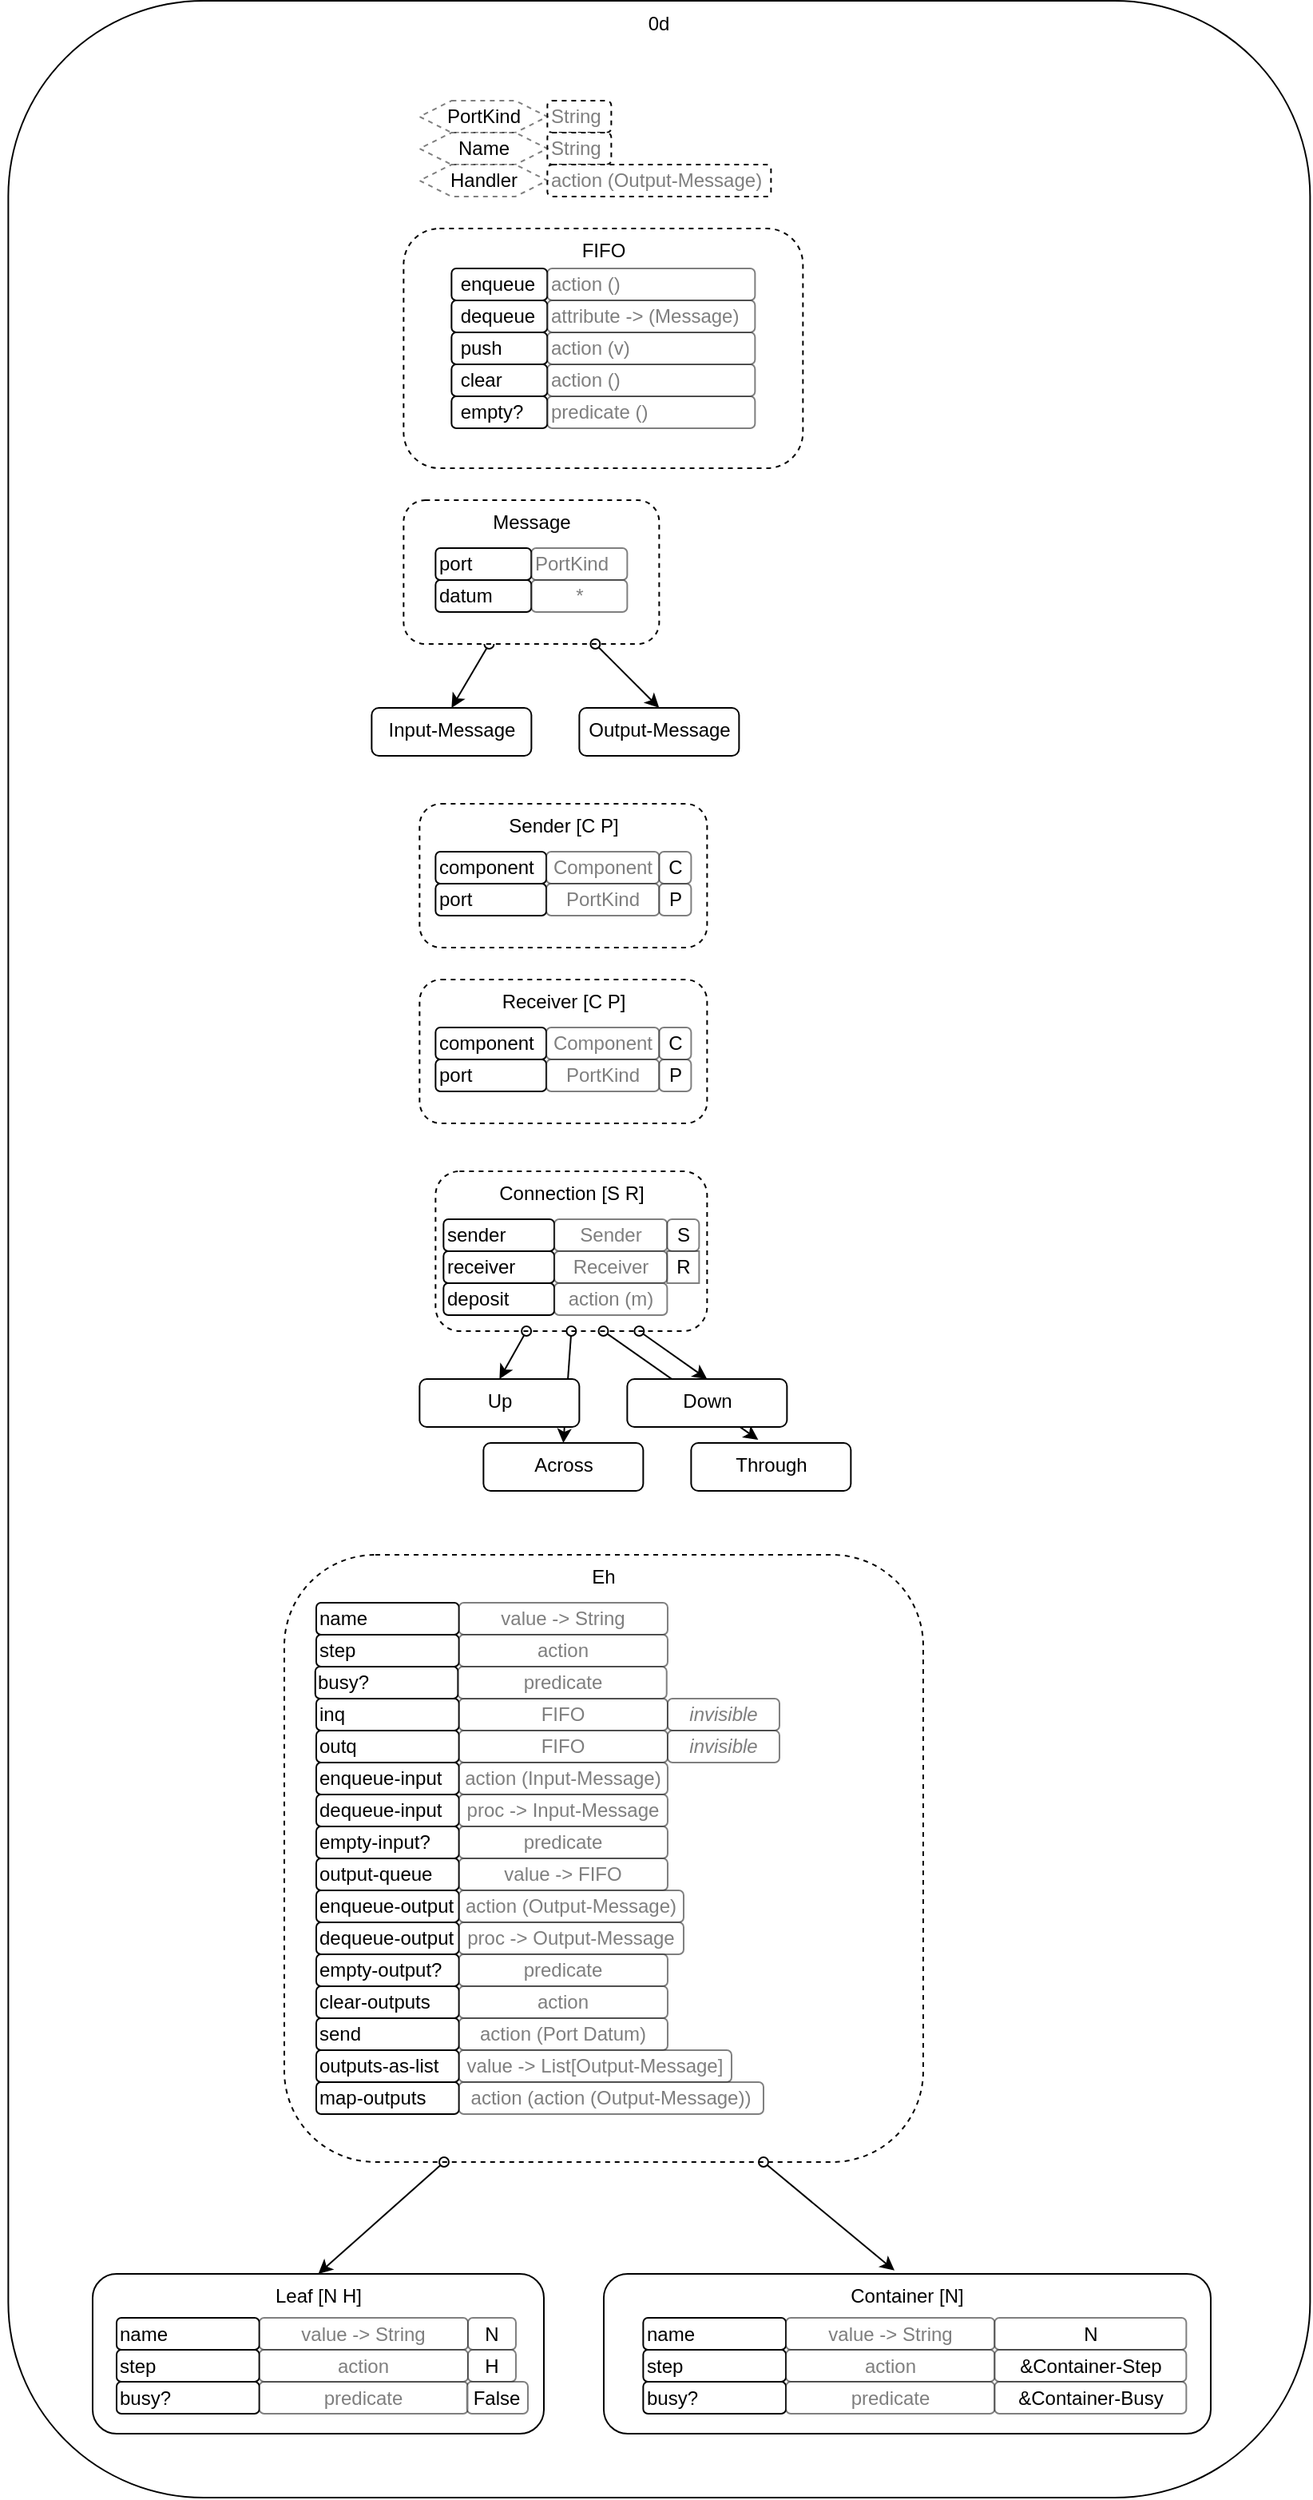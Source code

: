 <mxfile version="14.6.13" type="device"><diagram id="0Igtya8EB0iBpBim81Bv" name="Page-1"><mxGraphModel dx="3080" dy="754" grid="1" gridSize="10" guides="1" tooltips="1" connect="1" arrows="1" fold="1" page="1" pageScale="1" pageWidth="1100" pageHeight="850" math="0" shadow="0"><root><mxCell id="0"/><mxCell id="1" parent="0"/><mxCell id="_bKpz6sMv0fzjmqBeOPO-192" value="" style="group;container=1;" parent="1" vertex="1" connectable="0"><mxGeometry x="-457.5" y="1440" width="819.68" height="1560" as="geometry"><mxRectangle x="-457.5" y="1440" width="50" height="40" as="alternateBounds"/></mxGeometry></mxCell><mxCell id="_bKpz6sMv0fzjmqBeOPO-1" value="0d" style="rounded=1;whiteSpace=wrap;html=1;horizontal=1;verticalAlign=top;container=0;" parent="_bKpz6sMv0fzjmqBeOPO-192" vertex="1"><mxGeometry x="4.69" y="-2.5" width="814.99" height="1562.5" as="geometry"/></mxCell><mxCell id="_bKpz6sMv0fzjmqBeOPO-56" value="" style="endArrow=oval;startArrow=classic;html=1;endFill=0;" parent="_bKpz6sMv0fzjmqBeOPO-192" target="_bKpz6sMv0fzjmqBeOPO-19" edge="1"><mxGeometry x="84.69" width="50" height="50" as="geometry"><mxPoint x="282.18" y="440" as="sourcePoint"/><mxPoint x="272.18" y="300" as="targetPoint"/></mxGeometry></mxCell><mxCell id="_bKpz6sMv0fzjmqBeOPO-58" value="Sender [C P]" style="rounded=1;whiteSpace=wrap;html=1;align=center;dashed=1;verticalAlign=top;container=0;" parent="_bKpz6sMv0fzjmqBeOPO-192" vertex="1"><mxGeometry x="262.18" y="500" width="180" height="90" as="geometry"><mxRectangle x="60" y="280" width="110" height="20" as="alternateBounds"/></mxGeometry></mxCell><mxCell id="_bKpz6sMv0fzjmqBeOPO-65" value="Receiver [C P]" style="rounded=1;whiteSpace=wrap;html=1;align=center;dashed=1;verticalAlign=top;container=0;" parent="_bKpz6sMv0fzjmqBeOPO-192" vertex="1"><mxGeometry x="262.18" y="610" width="180" height="90" as="geometry"><mxRectangle x="60" y="280" width="110" height="20" as="alternateBounds"/></mxGeometry></mxCell><mxCell id="_bKpz6sMv0fzjmqBeOPO-72" value="Connection [S R]" style="rounded=1;whiteSpace=wrap;html=1;align=center;dashed=1;verticalAlign=top;container=0;" parent="_bKpz6sMv0fzjmqBeOPO-192" vertex="1"><mxGeometry x="272.18" y="730" width="170" height="100" as="geometry"><mxRectangle x="60" y="280" width="110" height="20" as="alternateBounds"/></mxGeometry></mxCell><mxCell id="_bKpz6sMv0fzjmqBeOPO-79" value="" style="endArrow=oval;startArrow=classic;html=1;entryX=0.75;entryY=1;entryDx=0;entryDy=0;exitX=0.5;exitY=0;exitDx=0;exitDy=0;endFill=0;" parent="_bKpz6sMv0fzjmqBeOPO-192" source="_bKpz6sMv0fzjmqBeOPO-77" target="_bKpz6sMv0fzjmqBeOPO-72" edge="1"><mxGeometry x="84.69" width="50" height="50" as="geometry"><mxPoint x="302.18" y="810" as="sourcePoint"/><mxPoint x="325.709" y="770" as="targetPoint"/></mxGeometry></mxCell><mxCell id="_bKpz6sMv0fzjmqBeOPO-80" value="" style="endArrow=oval;startArrow=classic;html=1;endFill=0;" parent="_bKpz6sMv0fzjmqBeOPO-192" target="_bKpz6sMv0fzjmqBeOPO-72" edge="1"><mxGeometry x="84.69" width="50" height="50" as="geometry"><mxPoint x="312.18" y="860" as="sourcePoint"/><mxPoint x="302.18" y="720" as="targetPoint"/></mxGeometry></mxCell><mxCell id="_bKpz6sMv0fzjmqBeOPO-91" value="Through" style="rounded=1;whiteSpace=wrap;html=1;align=center;verticalAlign=top;container=0;" parent="_bKpz6sMv0fzjmqBeOPO-192" vertex="1"><mxGeometry x="432.18" y="900" width="100" height="30" as="geometry"><mxRectangle x="60" y="280" width="110" height="20" as="alternateBounds"/></mxGeometry></mxCell><mxCell id="_bKpz6sMv0fzjmqBeOPO-92" value="Across" style="rounded=1;whiteSpace=wrap;html=1;align=center;verticalAlign=top;container=0;" parent="_bKpz6sMv0fzjmqBeOPO-192" vertex="1"><mxGeometry x="302.18" y="900" width="100" height="30" as="geometry"><mxRectangle x="60" y="280" width="110" height="20" as="alternateBounds"/></mxGeometry></mxCell><mxCell id="_bKpz6sMv0fzjmqBeOPO-93" value="" style="endArrow=oval;startArrow=classic;html=1;endFill=0;entryX=0.5;entryY=1;entryDx=0;entryDy=0;exitX=0.5;exitY=0;exitDx=0;exitDy=0;" parent="_bKpz6sMv0fzjmqBeOPO-192" source="_bKpz6sMv0fzjmqBeOPO-92" target="_bKpz6sMv0fzjmqBeOPO-72" edge="1"><mxGeometry x="84.69" width="50" height="50" as="geometry"><mxPoint x="322.18" y="870" as="sourcePoint"/><mxPoint x="339.055" y="840" as="targetPoint"/></mxGeometry></mxCell><mxCell id="_bKpz6sMv0fzjmqBeOPO-94" value="" style="endArrow=oval;startArrow=classic;html=1;entryX=0.618;entryY=1;entryDx=0;entryDy=0;exitX=0.42;exitY=-0.067;exitDx=0;exitDy=0;endFill=0;entryPerimeter=0;exitPerimeter=0;" parent="_bKpz6sMv0fzjmqBeOPO-192" source="_bKpz6sMv0fzjmqBeOPO-91" target="_bKpz6sMv0fzjmqBeOPO-72" edge="1"><mxGeometry x="84.69" width="50" height="50" as="geometry"><mxPoint x="452.18" y="870" as="sourcePoint"/><mxPoint x="409.68" y="840" as="targetPoint"/></mxGeometry></mxCell><mxCell id="_bKpz6sMv0fzjmqBeOPO-77" value="Down" style="rounded=1;whiteSpace=wrap;html=1;align=center;verticalAlign=top;container=0;" parent="_bKpz6sMv0fzjmqBeOPO-192" vertex="1"><mxGeometry x="392.18" y="860" width="100" height="30" as="geometry"><mxRectangle x="60" y="280" width="110" height="20" as="alternateBounds"/></mxGeometry></mxCell><mxCell id="_bKpz6sMv0fzjmqBeOPO-78" value="Up" style="rounded=1;whiteSpace=wrap;html=1;align=center;verticalAlign=top;container=0;" parent="_bKpz6sMv0fzjmqBeOPO-192" vertex="1"><mxGeometry x="262.18" y="860" width="100" height="30" as="geometry"><mxRectangle x="60" y="280" width="110" height="20" as="alternateBounds"/></mxGeometry></mxCell><mxCell id="_bKpz6sMv0fzjmqBeOPO-95" value="Eh" style="rounded=1;whiteSpace=wrap;html=1;align=center;dashed=1;verticalAlign=top;container=0;" parent="_bKpz6sMv0fzjmqBeOPO-192" vertex="1"><mxGeometry x="177.49" y="970" width="400" height="380" as="geometry"><mxRectangle x="60" y="280" width="110" height="20" as="alternateBounds"/></mxGeometry></mxCell><mxCell id="_bKpz6sMv0fzjmqBeOPO-155" value="Leaf [N H]" style="rounded=1;whiteSpace=wrap;html=1;align=center;verticalAlign=top;container=0;" parent="_bKpz6sMv0fzjmqBeOPO-192" vertex="1"><mxGeometry x="57.49" y="1420" width="282.51" height="100" as="geometry"><mxRectangle x="60" y="280" width="110" height="20" as="alternateBounds"/></mxGeometry></mxCell><mxCell id="_bKpz6sMv0fzjmqBeOPO-188" value="Container [N]" style="rounded=1;whiteSpace=wrap;html=1;align=center;verticalAlign=top;container=0;" parent="_bKpz6sMv0fzjmqBeOPO-192" vertex="1"><mxGeometry x="377.49" y="1420" width="380" height="100" as="geometry"><mxRectangle x="60" y="280" width="110" height="20" as="alternateBounds"/></mxGeometry></mxCell><mxCell id="_bKpz6sMv0fzjmqBeOPO-189" value="" style="endArrow=classic;html=1;entryX=0.479;entryY=-0.021;entryDx=0;entryDy=0;entryPerimeter=0;exitX=0.75;exitY=1;exitDx=0;exitDy=0;startArrow=oval;startFill=0;" parent="_bKpz6sMv0fzjmqBeOPO-192" source="_bKpz6sMv0fzjmqBeOPO-95" target="_bKpz6sMv0fzjmqBeOPO-188" edge="1"><mxGeometry width="50" height="50" as="geometry"><mxPoint x="467.49" y="1440" as="sourcePoint"/><mxPoint x="517.49" y="1390" as="targetPoint"/></mxGeometry></mxCell><mxCell id="_bKpz6sMv0fzjmqBeOPO-190" value="" style="endArrow=classic;html=1;entryX=0.5;entryY=0;entryDx=0;entryDy=0;exitX=0.25;exitY=1;exitDx=0;exitDy=0;startArrow=oval;startFill=0;" parent="_bKpz6sMv0fzjmqBeOPO-192" source="_bKpz6sMv0fzjmqBeOPO-95" target="_bKpz6sMv0fzjmqBeOPO-155" edge="1"><mxGeometry width="50" height="50" as="geometry"><mxPoint x="295.47" y="1340" as="sourcePoint"/><mxPoint x="377.49" y="1438.005" as="targetPoint"/></mxGeometry></mxCell><mxCell id="_bKpz6sMv0fzjmqBeOPO-4" value="FIFO" style="rounded=1;whiteSpace=wrap;html=1;align=center;dashed=1;verticalAlign=top;container=0;" parent="_bKpz6sMv0fzjmqBeOPO-192" vertex="1"><mxGeometry x="252.18" y="140" width="250" height="150" as="geometry"><mxRectangle x="60" y="110" width="90" height="20" as="alternateBounds"/></mxGeometry></mxCell><mxCell id="_bKpz6sMv0fzjmqBeOPO-19" value="Message" style="rounded=1;whiteSpace=wrap;html=1;align=center;dashed=1;verticalAlign=top;container=0;" parent="_bKpz6sMv0fzjmqBeOPO-192" vertex="1"><mxGeometry x="252.18" y="310" width="160" height="90" as="geometry"><mxRectangle x="60" y="280" width="110" height="20" as="alternateBounds"/></mxGeometry></mxCell><mxCell id="_bKpz6sMv0fzjmqBeOPO-2" value="String" style="rounded=1;whiteSpace=wrap;html=1;dashed=1;align=left;textOpacity=50;container=0;" parent="_bKpz6sMv0fzjmqBeOPO-192" vertex="1"><mxGeometry x="342.18" y="60" width="40" height="20" as="geometry"/></mxCell><mxCell id="_bKpz6sMv0fzjmqBeOPO-41" value="String" style="rounded=1;whiteSpace=wrap;html=1;dashed=1;align=left;textOpacity=50;container=0;" parent="_bKpz6sMv0fzjmqBeOPO-192" vertex="1"><mxGeometry x="342.18" y="80" width="40" height="20" as="geometry"/></mxCell><mxCell id="_bKpz6sMv0fzjmqBeOPO-43" value="action (Output-Message)" style="rounded=1;whiteSpace=wrap;html=1;dashed=1;align=left;textOpacity=50;container=0;" parent="_bKpz6sMv0fzjmqBeOPO-192" vertex="1"><mxGeometry x="342.18" y="100" width="140" height="20" as="geometry"/></mxCell><mxCell id="_bKpz6sMv0fzjmqBeOPO-45" value="PortKind" style="shape=hexagon;perimeter=hexagonPerimeter2;whiteSpace=wrap;html=1;fixedSize=1;strokeColor=#000000;opacity=50;align=center;dashed=1;container=0;" parent="_bKpz6sMv0fzjmqBeOPO-192" vertex="1"><mxGeometry x="262.18" y="60" width="80" height="20" as="geometry"/></mxCell><mxCell id="_bKpz6sMv0fzjmqBeOPO-48" value="Name" style="shape=hexagon;perimeter=hexagonPerimeter2;whiteSpace=wrap;html=1;fixedSize=1;strokeColor=#000000;opacity=50;align=center;dashed=1;container=0;" parent="_bKpz6sMv0fzjmqBeOPO-192" vertex="1"><mxGeometry x="262.18" y="80" width="80" height="20" as="geometry"/></mxCell><mxCell id="_bKpz6sMv0fzjmqBeOPO-49" value="Handler" style="shape=hexagon;perimeter=hexagonPerimeter2;whiteSpace=wrap;html=1;fixedSize=1;strokeColor=#000000;opacity=50;align=center;dashed=1;container=0;" parent="_bKpz6sMv0fzjmqBeOPO-192" vertex="1"><mxGeometry x="262.18" y="100" width="80" height="20" as="geometry"/></mxCell><mxCell id="_bKpz6sMv0fzjmqBeOPO-55" value="Output-Message" style="rounded=1;whiteSpace=wrap;html=1;align=center;verticalAlign=top;container=0;" parent="_bKpz6sMv0fzjmqBeOPO-192" vertex="1"><mxGeometry x="362.18" y="440" width="100" height="30" as="geometry"><mxRectangle x="60" y="280" width="110" height="20" as="alternateBounds"/></mxGeometry></mxCell><mxCell id="_bKpz6sMv0fzjmqBeOPO-50" value="Input-Message" style="rounded=1;whiteSpace=wrap;html=1;align=center;verticalAlign=top;container=0;" parent="_bKpz6sMv0fzjmqBeOPO-192" vertex="1"><mxGeometry x="232.18" y="440" width="100" height="30" as="geometry"><mxRectangle x="60" y="280" width="110" height="20" as="alternateBounds"/></mxGeometry></mxCell><mxCell id="_bKpz6sMv0fzjmqBeOPO-57" value="" style="endArrow=oval;startArrow=classic;html=1;entryX=0.75;entryY=1;entryDx=0;entryDy=0;exitX=0.5;exitY=0;exitDx=0;exitDy=0;endFill=0;" parent="_bKpz6sMv0fzjmqBeOPO-192" source="_bKpz6sMv0fzjmqBeOPO-55" target="_bKpz6sMv0fzjmqBeOPO-19" edge="1"><mxGeometry x="562.18" y="160" width="50" height="50" as="geometry"><mxPoint x="292.18" y="450" as="sourcePoint"/><mxPoint x="315.709" y="410" as="targetPoint"/></mxGeometry></mxCell><mxCell id="_bKpz6sMv0fzjmqBeOPO-5" value="&lt;div&gt;&amp;nbsp;enqueue&lt;/div&gt;" style="rounded=1;whiteSpace=wrap;html=1;align=left;container=0;" parent="_bKpz6sMv0fzjmqBeOPO-192" vertex="1"><mxGeometry x="282.18" y="165" width="60" height="20" as="geometry"/></mxCell><mxCell id="_bKpz6sMv0fzjmqBeOPO-17" value="&lt;div&gt;&lt;span&gt;&amp;nbsp;empty?&lt;/span&gt;&lt;br&gt;&lt;/div&gt;" style="rounded=1;whiteSpace=wrap;html=1;align=left;container=0;" parent="_bKpz6sMv0fzjmqBeOPO-192" vertex="1"><mxGeometry x="282.18" y="245" width="60" height="20" as="geometry"/></mxCell><mxCell id="_bKpz6sMv0fzjmqBeOPO-16" value="&lt;div&gt;&lt;span&gt;&amp;nbsp;clear&lt;/span&gt;&lt;/div&gt;" style="rounded=1;whiteSpace=wrap;html=1;align=left;container=0;" parent="_bKpz6sMv0fzjmqBeOPO-192" vertex="1"><mxGeometry x="282.18" y="225" width="60" height="20" as="geometry"/></mxCell><mxCell id="_bKpz6sMv0fzjmqBeOPO-15" value="&lt;div&gt;&lt;span&gt;&amp;nbsp;push&lt;/span&gt;&lt;/div&gt;" style="rounded=1;whiteSpace=wrap;html=1;align=left;container=0;" parent="_bKpz6sMv0fzjmqBeOPO-192" vertex="1"><mxGeometry x="282.18" y="205" width="60" height="20" as="geometry"/></mxCell><mxCell id="_bKpz6sMv0fzjmqBeOPO-14" value="&lt;div&gt;&lt;span&gt;&amp;nbsp;dequeue&amp;nbsp;&lt;/span&gt;&lt;/div&gt;" style="rounded=1;whiteSpace=wrap;html=1;align=left;container=0;" parent="_bKpz6sMv0fzjmqBeOPO-192" vertex="1"><mxGeometry x="282.18" y="185" width="60" height="20" as="geometry"/></mxCell><mxCell id="_bKpz6sMv0fzjmqBeOPO-25" value="&lt;div&gt;action ()&lt;/div&gt;" style="rounded=1;whiteSpace=wrap;html=1;align=left;opacity=50;textOpacity=50;container=0;" parent="_bKpz6sMv0fzjmqBeOPO-192" vertex="1"><mxGeometry x="342.18" y="165" width="130" height="20" as="geometry"/></mxCell><mxCell id="_bKpz6sMv0fzjmqBeOPO-26" value="&lt;div&gt;&lt;span&gt;predicate ()&lt;/span&gt;&lt;br&gt;&lt;/div&gt;" style="rounded=1;whiteSpace=wrap;html=1;align=left;opacity=50;textOpacity=50;container=0;" parent="_bKpz6sMv0fzjmqBeOPO-192" vertex="1"><mxGeometry x="342.18" y="245" width="130" height="20" as="geometry"/></mxCell><mxCell id="_bKpz6sMv0fzjmqBeOPO-27" value="&lt;div&gt;&lt;span&gt;action ()&lt;/span&gt;&lt;/div&gt;" style="rounded=1;whiteSpace=wrap;html=1;align=left;opacity=50;textOpacity=50;container=0;" parent="_bKpz6sMv0fzjmqBeOPO-192" vertex="1"><mxGeometry x="342.18" y="225" width="130" height="20" as="geometry"/></mxCell><mxCell id="_bKpz6sMv0fzjmqBeOPO-28" value="&lt;div&gt;&lt;span&gt;action (v)&lt;/span&gt;&lt;/div&gt;" style="rounded=1;whiteSpace=wrap;html=1;align=left;opacity=50;textOpacity=50;container=0;" parent="_bKpz6sMv0fzjmqBeOPO-192" vertex="1"><mxGeometry x="342.18" y="205" width="130" height="20" as="geometry"/></mxCell><mxCell id="_bKpz6sMv0fzjmqBeOPO-29" value="&lt;div&gt;&lt;span&gt;attribute -&amp;gt; (Message)&lt;/span&gt;&lt;/div&gt;" style="rounded=1;whiteSpace=wrap;html=1;align=left;opacity=50;textOpacity=50;container=0;" parent="_bKpz6sMv0fzjmqBeOPO-192" vertex="1"><mxGeometry x="342.18" y="185" width="130" height="20" as="geometry"/></mxCell><mxCell id="_bKpz6sMv0fzjmqBeOPO-30" value="&lt;div&gt;port&lt;/div&gt;" style="rounded=1;whiteSpace=wrap;html=1;align=left;container=0;" parent="_bKpz6sMv0fzjmqBeOPO-192" vertex="1"><mxGeometry x="272.18" y="340" width="60" height="20" as="geometry"/></mxCell><mxCell id="_bKpz6sMv0fzjmqBeOPO-34" value="&lt;div&gt;&lt;span&gt;datum&lt;/span&gt;&lt;/div&gt;" style="rounded=1;whiteSpace=wrap;html=1;align=left;container=0;" parent="_bKpz6sMv0fzjmqBeOPO-192" vertex="1"><mxGeometry x="272.18" y="360" width="60" height="20" as="geometry"/></mxCell><mxCell id="_bKpz6sMv0fzjmqBeOPO-35" value="&lt;div&gt;PortKind&lt;/div&gt;" style="rounded=1;whiteSpace=wrap;html=1;align=left;opacity=50;textOpacity=50;container=0;" parent="_bKpz6sMv0fzjmqBeOPO-192" vertex="1"><mxGeometry x="332.18" y="340" width="60" height="20" as="geometry"/></mxCell><mxCell id="_bKpz6sMv0fzjmqBeOPO-39" value="&lt;div&gt;&lt;span&gt;*&lt;/span&gt;&lt;/div&gt;" style="rounded=1;whiteSpace=wrap;html=1;align=center;opacity=50;textOpacity=50;container=0;" parent="_bKpz6sMv0fzjmqBeOPO-192" vertex="1"><mxGeometry x="332.18" y="360" width="60" height="20" as="geometry"/></mxCell><mxCell id="_bKpz6sMv0fzjmqBeOPO-59" value="&lt;div&gt;component&lt;/div&gt;" style="rounded=1;whiteSpace=wrap;html=1;align=left;container=0;" parent="_bKpz6sMv0fzjmqBeOPO-192" vertex="1"><mxGeometry x="272.18" y="530" width="69.38" height="20" as="geometry"/></mxCell><mxCell id="_bKpz6sMv0fzjmqBeOPO-60" value="&lt;div&gt;&lt;span&gt;port&lt;/span&gt;&lt;/div&gt;" style="rounded=1;whiteSpace=wrap;html=1;align=left;container=0;" parent="_bKpz6sMv0fzjmqBeOPO-192" vertex="1"><mxGeometry x="272.18" y="550" width="69.38" height="20" as="geometry"/></mxCell><mxCell id="_bKpz6sMv0fzjmqBeOPO-61" value="&lt;div&gt;Component&lt;/div&gt;" style="rounded=1;whiteSpace=wrap;html=1;align=center;opacity=50;textOpacity=50;container=0;" parent="_bKpz6sMv0fzjmqBeOPO-192" vertex="1"><mxGeometry x="341.56" y="530" width="70.63" height="20" as="geometry"/></mxCell><mxCell id="_bKpz6sMv0fzjmqBeOPO-62" value="&lt;div&gt;&lt;span&gt;PortKind&lt;/span&gt;&lt;/div&gt;" style="rounded=1;whiteSpace=wrap;html=1;align=center;opacity=50;textOpacity=50;container=0;" parent="_bKpz6sMv0fzjmqBeOPO-192" vertex="1"><mxGeometry x="341.56" y="550" width="70.63" height="20" as="geometry"/></mxCell><mxCell id="_bKpz6sMv0fzjmqBeOPO-64" value="&lt;div&gt;&lt;span&gt;P&lt;/span&gt;&lt;/div&gt;" style="rounded=1;whiteSpace=wrap;html=1;align=center;opacity=50;container=0;" parent="_bKpz6sMv0fzjmqBeOPO-192" vertex="1"><mxGeometry x="412.19" y="550" width="20" height="20" as="geometry"/></mxCell><mxCell id="_bKpz6sMv0fzjmqBeOPO-63" value="&lt;div&gt;C&lt;/div&gt;" style="rounded=1;whiteSpace=wrap;html=1;align=center;opacity=50;container=0;" parent="_bKpz6sMv0fzjmqBeOPO-192" vertex="1"><mxGeometry x="412.19" y="530" width="20" height="20" as="geometry"/></mxCell><mxCell id="_bKpz6sMv0fzjmqBeOPO-66" value="&lt;div&gt;component&lt;/div&gt;" style="rounded=1;whiteSpace=wrap;html=1;align=left;container=0;" parent="_bKpz6sMv0fzjmqBeOPO-192" vertex="1"><mxGeometry x="272.18" y="640" width="69.38" height="20" as="geometry"/></mxCell><mxCell id="_bKpz6sMv0fzjmqBeOPO-67" value="&lt;div&gt;&lt;span&gt;port&lt;/span&gt;&lt;/div&gt;" style="rounded=1;whiteSpace=wrap;html=1;align=left;container=0;" parent="_bKpz6sMv0fzjmqBeOPO-192" vertex="1"><mxGeometry x="272.18" y="660" width="69.38" height="20" as="geometry"/></mxCell><mxCell id="_bKpz6sMv0fzjmqBeOPO-68" value="&lt;div&gt;Component&lt;/div&gt;" style="rounded=1;whiteSpace=wrap;html=1;align=center;opacity=50;textOpacity=50;container=0;" parent="_bKpz6sMv0fzjmqBeOPO-192" vertex="1"><mxGeometry x="341.56" y="640" width="70.63" height="20" as="geometry"/></mxCell><mxCell id="_bKpz6sMv0fzjmqBeOPO-69" value="&lt;div&gt;&lt;span&gt;PortKind&lt;/span&gt;&lt;/div&gt;" style="rounded=1;whiteSpace=wrap;html=1;align=center;opacity=50;textOpacity=50;container=0;" parent="_bKpz6sMv0fzjmqBeOPO-192" vertex="1"><mxGeometry x="341.56" y="660" width="70.63" height="20" as="geometry"/></mxCell><mxCell id="_bKpz6sMv0fzjmqBeOPO-70" value="&lt;div&gt;&lt;span&gt;P&lt;/span&gt;&lt;/div&gt;" style="rounded=1;whiteSpace=wrap;html=1;align=center;opacity=50;container=0;" parent="_bKpz6sMv0fzjmqBeOPO-192" vertex="1"><mxGeometry x="412.19" y="660" width="20" height="20" as="geometry"/></mxCell><mxCell id="_bKpz6sMv0fzjmqBeOPO-71" value="&lt;div&gt;C&lt;/div&gt;" style="rounded=1;whiteSpace=wrap;html=1;align=center;opacity=50;container=0;" parent="_bKpz6sMv0fzjmqBeOPO-192" vertex="1"><mxGeometry x="412.19" y="640" width="20" height="20" as="geometry"/></mxCell><mxCell id="_bKpz6sMv0fzjmqBeOPO-81" value="&lt;div&gt;sender&lt;/div&gt;" style="rounded=1;whiteSpace=wrap;html=1;align=left;container=0;" parent="_bKpz6sMv0fzjmqBeOPO-192" vertex="1"><mxGeometry x="277.17" y="760" width="69.38" height="20" as="geometry"/></mxCell><mxCell id="_bKpz6sMv0fzjmqBeOPO-82" value="&lt;div&gt;&lt;span&gt;receiver&lt;/span&gt;&lt;/div&gt;" style="rounded=1;whiteSpace=wrap;html=1;align=left;container=0;" parent="_bKpz6sMv0fzjmqBeOPO-192" vertex="1"><mxGeometry x="277.17" y="780" width="69.38" height="20" as="geometry"/></mxCell><mxCell id="_bKpz6sMv0fzjmqBeOPO-83" value="&lt;div&gt;Sender&lt;/div&gt;" style="rounded=1;whiteSpace=wrap;html=1;align=center;opacity=50;textOpacity=50;container=0;" parent="_bKpz6sMv0fzjmqBeOPO-192" vertex="1"><mxGeometry x="346.55" y="760" width="70.63" height="20" as="geometry"/></mxCell><mxCell id="_bKpz6sMv0fzjmqBeOPO-84" value="&lt;div&gt;&lt;span&gt;Receiver&lt;/span&gt;&lt;/div&gt;" style="rounded=1;whiteSpace=wrap;html=1;align=center;opacity=50;textOpacity=50;container=0;" parent="_bKpz6sMv0fzjmqBeOPO-192" vertex="1"><mxGeometry x="346.55" y="780" width="70.63" height="20" as="geometry"/></mxCell><mxCell id="_bKpz6sMv0fzjmqBeOPO-86" value="&lt;div&gt;S&lt;/div&gt;" style="rounded=1;whiteSpace=wrap;html=1;align=center;opacity=50;container=0;" parent="_bKpz6sMv0fzjmqBeOPO-192" vertex="1"><mxGeometry x="417.18" y="760" width="20" height="20" as="geometry"/></mxCell><mxCell id="_bKpz6sMv0fzjmqBeOPO-88" value="&lt;div&gt;&lt;span&gt;deposit&lt;/span&gt;&lt;/div&gt;" style="rounded=1;whiteSpace=wrap;html=1;align=left;container=0;" parent="_bKpz6sMv0fzjmqBeOPO-192" vertex="1"><mxGeometry x="277.17" y="800" width="69.38" height="20" as="geometry"/></mxCell><mxCell id="_bKpz6sMv0fzjmqBeOPO-89" value="&lt;div&gt;&lt;span&gt;action (m)&lt;/span&gt;&lt;/div&gt;" style="rounded=1;whiteSpace=wrap;html=1;align=center;opacity=50;textOpacity=50;container=0;" parent="_bKpz6sMv0fzjmqBeOPO-192" vertex="1"><mxGeometry x="346.55" y="800" width="70.63" height="20" as="geometry"/></mxCell><mxCell id="_bKpz6sMv0fzjmqBeOPO-85" value="&lt;div&gt;&lt;span&gt;R&lt;/span&gt;&lt;/div&gt;" style="rounded=1;whiteSpace=wrap;html=1;align=center;opacity=50;arcSize=0;container=0;" parent="_bKpz6sMv0fzjmqBeOPO-192" vertex="1"><mxGeometry x="417.18" y="780" width="20" height="20" as="geometry"/></mxCell><mxCell id="_bKpz6sMv0fzjmqBeOPO-96" value="&lt;div&gt;name&lt;/div&gt;" style="rounded=1;whiteSpace=wrap;html=1;align=left;container=0;" parent="_bKpz6sMv0fzjmqBeOPO-192" vertex="1"><mxGeometry x="197.49" y="1000" width="89.38" height="20" as="geometry"/></mxCell><mxCell id="_bKpz6sMv0fzjmqBeOPO-97" value="&lt;div&gt;&lt;span&gt;step&lt;/span&gt;&lt;/div&gt;" style="rounded=1;whiteSpace=wrap;html=1;align=left;container=0;" parent="_bKpz6sMv0fzjmqBeOPO-192" vertex="1"><mxGeometry x="197.49" y="1020" width="89.38" height="20" as="geometry"/></mxCell><mxCell id="_bKpz6sMv0fzjmqBeOPO-98" value="&lt;div&gt;value -&amp;gt; String&lt;/div&gt;" style="rounded=1;whiteSpace=wrap;html=1;align=center;opacity=50;textOpacity=50;container=0;" parent="_bKpz6sMv0fzjmqBeOPO-192" vertex="1"><mxGeometry x="286.87" y="1000" width="130.62" height="20" as="geometry"/></mxCell><mxCell id="_bKpz6sMv0fzjmqBeOPO-99" value="&lt;div&gt;&lt;span&gt;action&lt;/span&gt;&lt;/div&gt;" style="rounded=1;whiteSpace=wrap;html=1;align=center;opacity=50;textOpacity=50;container=0;" parent="_bKpz6sMv0fzjmqBeOPO-192" vertex="1"><mxGeometry x="286.87" y="1020" width="130.62" height="20" as="geometry"/></mxCell><mxCell id="_bKpz6sMv0fzjmqBeOPO-101" value="&lt;div&gt;&lt;span&gt;inq&lt;/span&gt;&lt;/div&gt;" style="rounded=1;whiteSpace=wrap;html=1;align=left;container=0;" parent="_bKpz6sMv0fzjmqBeOPO-192" vertex="1"><mxGeometry x="197.49" y="1060" width="89.38" height="20" as="geometry"/></mxCell><mxCell id="_bKpz6sMv0fzjmqBeOPO-102" value="&lt;div&gt;&lt;span&gt;FIFO&lt;/span&gt;&lt;/div&gt;" style="rounded=1;whiteSpace=wrap;html=1;align=center;opacity=50;textOpacity=50;container=0;" parent="_bKpz6sMv0fzjmqBeOPO-192" vertex="1"><mxGeometry x="286.87" y="1060" width="130.62" height="20" as="geometry"/></mxCell><mxCell id="_bKpz6sMv0fzjmqBeOPO-104" value="&lt;div&gt;outq&lt;/div&gt;" style="rounded=1;whiteSpace=wrap;html=1;align=left;container=0;" parent="_bKpz6sMv0fzjmqBeOPO-192" vertex="1"><mxGeometry x="197.49" y="1080" width="89.38" height="20" as="geometry"/></mxCell><mxCell id="_bKpz6sMv0fzjmqBeOPO-105" value="&lt;div&gt;&lt;span&gt;enqueue-input&lt;/span&gt;&lt;/div&gt;" style="rounded=1;whiteSpace=wrap;html=1;align=left;container=0;" parent="_bKpz6sMv0fzjmqBeOPO-192" vertex="1"><mxGeometry x="197.49" y="1100" width="89.38" height="20" as="geometry"/></mxCell><mxCell id="_bKpz6sMv0fzjmqBeOPO-106" value="&lt;div&gt;FIFO&lt;/div&gt;" style="rounded=1;whiteSpace=wrap;html=1;align=center;opacity=50;textOpacity=50;container=0;" parent="_bKpz6sMv0fzjmqBeOPO-192" vertex="1"><mxGeometry x="286.87" y="1080" width="130.62" height="20" as="geometry"/></mxCell><mxCell id="_bKpz6sMv0fzjmqBeOPO-107" value="&lt;div&gt;&lt;span&gt;action (Input-Message)&lt;/span&gt;&lt;/div&gt;" style="rounded=1;whiteSpace=wrap;html=1;align=center;opacity=50;textOpacity=50;container=0;" parent="_bKpz6sMv0fzjmqBeOPO-192" vertex="1"><mxGeometry x="286.87" y="1100" width="130.62" height="20" as="geometry"/></mxCell><mxCell id="_bKpz6sMv0fzjmqBeOPO-108" value="&lt;div&gt;&lt;span&gt;dequeue-input&lt;/span&gt;&lt;/div&gt;" style="rounded=1;whiteSpace=wrap;html=1;align=left;container=0;" parent="_bKpz6sMv0fzjmqBeOPO-192" vertex="1"><mxGeometry x="197.49" y="1120" width="89.38" height="20" as="geometry"/></mxCell><mxCell id="_bKpz6sMv0fzjmqBeOPO-109" value="&lt;div&gt;&lt;span&gt;proc -&amp;gt; Input-Message&lt;/span&gt;&lt;/div&gt;" style="rounded=1;whiteSpace=wrap;html=1;align=center;opacity=50;textOpacity=50;container=0;" parent="_bKpz6sMv0fzjmqBeOPO-192" vertex="1"><mxGeometry x="286.87" y="1120" width="130.62" height="20" as="geometry"/></mxCell><mxCell id="_bKpz6sMv0fzjmqBeOPO-110" value="&lt;div&gt;empty-input?&lt;/div&gt;" style="rounded=1;whiteSpace=wrap;html=1;align=left;strokeWidth=1;container=0;" parent="_bKpz6sMv0fzjmqBeOPO-192" vertex="1"><mxGeometry x="197.49" y="1140" width="89.38" height="20" as="geometry"/></mxCell><mxCell id="_bKpz6sMv0fzjmqBeOPO-111" value="&lt;div&gt;&lt;span&gt;output-queue&lt;/span&gt;&lt;/div&gt;" style="rounded=1;whiteSpace=wrap;html=1;align=left;container=0;" parent="_bKpz6sMv0fzjmqBeOPO-192" vertex="1"><mxGeometry x="197.49" y="1160" width="89.38" height="20" as="geometry"/></mxCell><mxCell id="_bKpz6sMv0fzjmqBeOPO-112" value="&lt;div&gt;predicate&lt;/div&gt;" style="rounded=1;whiteSpace=wrap;html=1;align=center;opacity=50;textOpacity=50;container=0;" parent="_bKpz6sMv0fzjmqBeOPO-192" vertex="1"><mxGeometry x="286.87" y="1140" width="130.62" height="20" as="geometry"/></mxCell><mxCell id="_bKpz6sMv0fzjmqBeOPO-113" value="value -&amp;gt; FIFO" style="rounded=1;whiteSpace=wrap;html=1;align=center;opacity=50;textOpacity=50;container=0;" parent="_bKpz6sMv0fzjmqBeOPO-192" vertex="1"><mxGeometry x="286.87" y="1160" width="130.62" height="20" as="geometry"/></mxCell><mxCell id="_bKpz6sMv0fzjmqBeOPO-114" value="&lt;div&gt;&lt;span&gt;enqueue-output&lt;/span&gt;&lt;/div&gt;" style="rounded=1;whiteSpace=wrap;html=1;align=left;container=0;" parent="_bKpz6sMv0fzjmqBeOPO-192" vertex="1"><mxGeometry x="197.49" y="1180" width="89.38" height="20" as="geometry"/></mxCell><mxCell id="_bKpz6sMv0fzjmqBeOPO-115" value="&lt;div&gt;&lt;span&gt;action (Output-Message)&lt;/span&gt;&lt;/div&gt;" style="rounded=1;whiteSpace=wrap;html=1;align=center;opacity=50;textOpacity=50;container=0;" parent="_bKpz6sMv0fzjmqBeOPO-192" vertex="1"><mxGeometry x="286.87" y="1180" width="140.62" height="20" as="geometry"/></mxCell><mxCell id="_bKpz6sMv0fzjmqBeOPO-116" value="&lt;div&gt;dequeue-output&lt;/div&gt;" style="rounded=1;whiteSpace=wrap;html=1;align=left;container=0;" parent="_bKpz6sMv0fzjmqBeOPO-192" vertex="1"><mxGeometry x="197.49" y="1200" width="89.38" height="20" as="geometry"/></mxCell><mxCell id="_bKpz6sMv0fzjmqBeOPO-117" value="&lt;div&gt;&lt;span&gt;empty-output?&lt;/span&gt;&lt;/div&gt;" style="rounded=1;whiteSpace=wrap;html=1;align=left;container=0;" parent="_bKpz6sMv0fzjmqBeOPO-192" vertex="1"><mxGeometry x="197.49" y="1220" width="89.38" height="20" as="geometry"/></mxCell><mxCell id="_bKpz6sMv0fzjmqBeOPO-118" value="proc -&amp;gt; Output-Message" style="rounded=1;whiteSpace=wrap;html=1;align=center;opacity=50;textOpacity=50;container=0;" parent="_bKpz6sMv0fzjmqBeOPO-192" vertex="1"><mxGeometry x="286.87" y="1200" width="140.62" height="20" as="geometry"/></mxCell><mxCell id="_bKpz6sMv0fzjmqBeOPO-119" value="&lt;div&gt;&lt;span&gt;predicate&lt;/span&gt;&lt;/div&gt;" style="rounded=1;whiteSpace=wrap;html=1;align=center;opacity=50;textOpacity=50;container=0;" parent="_bKpz6sMv0fzjmqBeOPO-192" vertex="1"><mxGeometry x="286.87" y="1220" width="130.62" height="20" as="geometry"/></mxCell><mxCell id="_bKpz6sMv0fzjmqBeOPO-120" value="&lt;div&gt;&lt;span&gt;clear-outputs&lt;/span&gt;&lt;/div&gt;" style="rounded=1;whiteSpace=wrap;html=1;align=left;container=0;" parent="_bKpz6sMv0fzjmqBeOPO-192" vertex="1"><mxGeometry x="197.49" y="1240" width="89.38" height="20" as="geometry"/></mxCell><mxCell id="_bKpz6sMv0fzjmqBeOPO-121" value="&lt;div&gt;&lt;span&gt;action&lt;/span&gt;&lt;/div&gt;" style="rounded=1;whiteSpace=wrap;html=1;align=center;opacity=50;textOpacity=50;container=0;" parent="_bKpz6sMv0fzjmqBeOPO-192" vertex="1"><mxGeometry x="286.87" y="1240" width="130.62" height="20" as="geometry"/></mxCell><mxCell id="_bKpz6sMv0fzjmqBeOPO-122" value="&lt;div&gt;send&lt;/div&gt;" style="rounded=1;whiteSpace=wrap;html=1;align=left;container=0;" parent="_bKpz6sMv0fzjmqBeOPO-192" vertex="1"><mxGeometry x="197.49" y="1260" width="89.38" height="20" as="geometry"/></mxCell><mxCell id="_bKpz6sMv0fzjmqBeOPO-123" value="&lt;div&gt;&lt;span&gt;outputs-as-list&lt;/span&gt;&lt;/div&gt;" style="rounded=1;whiteSpace=wrap;html=1;align=left;container=0;" parent="_bKpz6sMv0fzjmqBeOPO-192" vertex="1"><mxGeometry x="197.49" y="1280" width="89.38" height="20" as="geometry"/></mxCell><mxCell id="_bKpz6sMv0fzjmqBeOPO-124" value="action (Port Datum)" style="rounded=1;whiteSpace=wrap;html=1;align=center;opacity=50;textOpacity=50;container=0;" parent="_bKpz6sMv0fzjmqBeOPO-192" vertex="1"><mxGeometry x="286.87" y="1260" width="130.62" height="20" as="geometry"/></mxCell><mxCell id="_bKpz6sMv0fzjmqBeOPO-125" value="&lt;div&gt;&lt;span&gt;value -&amp;gt; List[Output-Message]&lt;/span&gt;&lt;/div&gt;" style="rounded=1;whiteSpace=wrap;html=1;align=center;opacity=50;textOpacity=50;container=0;" parent="_bKpz6sMv0fzjmqBeOPO-192" vertex="1"><mxGeometry x="286.87" y="1280" width="170.62" height="20" as="geometry"/></mxCell><mxCell id="_bKpz6sMv0fzjmqBeOPO-126" value="&lt;div&gt;&lt;span&gt;map-outputs&lt;/span&gt;&lt;/div&gt;" style="rounded=1;whiteSpace=wrap;html=1;align=left;container=0;" parent="_bKpz6sMv0fzjmqBeOPO-192" vertex="1"><mxGeometry x="197.49" y="1300" width="89.38" height="20" as="geometry"/></mxCell><mxCell id="_bKpz6sMv0fzjmqBeOPO-127" value="&lt;div&gt;&lt;span&gt;action (action (Output-Message))&lt;/span&gt;&lt;/div&gt;" style="rounded=1;whiteSpace=wrap;html=1;align=center;opacity=50;textOpacity=50;container=0;" parent="_bKpz6sMv0fzjmqBeOPO-192" vertex="1"><mxGeometry x="286.87" y="1300" width="190.62" height="20" as="geometry"/></mxCell><mxCell id="_bKpz6sMv0fzjmqBeOPO-128" value="&lt;i&gt;invisible&lt;/i&gt;" style="rounded=1;whiteSpace=wrap;html=1;align=center;opacity=50;textOpacity=50;container=0;" parent="_bKpz6sMv0fzjmqBeOPO-192" vertex="1"><mxGeometry x="417.49" y="1060" width="70" height="20" as="geometry"/></mxCell><mxCell id="_bKpz6sMv0fzjmqBeOPO-129" value="&lt;i&gt;invisible&lt;/i&gt;" style="rounded=1;whiteSpace=wrap;html=1;align=center;opacity=50;textOpacity=50;container=0;" parent="_bKpz6sMv0fzjmqBeOPO-192" vertex="1"><mxGeometry x="417.49" y="1080" width="70" height="20" as="geometry"/></mxCell><mxCell id="_bKpz6sMv0fzjmqBeOPO-149" value="&lt;div&gt;name&lt;/div&gt;" style="rounded=1;whiteSpace=wrap;html=1;align=left;container=0;" parent="_bKpz6sMv0fzjmqBeOPO-192" vertex="1"><mxGeometry x="402.18" y="1447.5" width="89.38" height="20" as="geometry"/></mxCell><mxCell id="_bKpz6sMv0fzjmqBeOPO-150" value="&lt;div&gt;&lt;span&gt;step&lt;/span&gt;&lt;/div&gt;" style="rounded=1;whiteSpace=wrap;html=1;align=left;container=0;" parent="_bKpz6sMv0fzjmqBeOPO-192" vertex="1"><mxGeometry x="402.18" y="1467.5" width="89.38" height="20" as="geometry"/></mxCell><mxCell id="_bKpz6sMv0fzjmqBeOPO-151" value="&lt;div&gt;value -&amp;gt; String&lt;/div&gt;" style="rounded=1;whiteSpace=wrap;html=1;align=center;opacity=50;textOpacity=50;container=0;" parent="_bKpz6sMv0fzjmqBeOPO-192" vertex="1"><mxGeometry x="491.56" y="1447.5" width="130.62" height="20" as="geometry"/></mxCell><mxCell id="_bKpz6sMv0fzjmqBeOPO-152" value="&lt;div&gt;&lt;span&gt;action&lt;/span&gt;&lt;/div&gt;" style="rounded=1;whiteSpace=wrap;html=1;align=center;opacity=50;textOpacity=50;container=0;" parent="_bKpz6sMv0fzjmqBeOPO-192" vertex="1"><mxGeometry x="491.56" y="1467.5" width="130.62" height="20" as="geometry"/></mxCell><mxCell id="_bKpz6sMv0fzjmqBeOPO-153" value="&lt;div&gt;N&lt;/div&gt;" style="rounded=1;whiteSpace=wrap;html=1;align=center;opacity=50;container=0;" parent="_bKpz6sMv0fzjmqBeOPO-192" vertex="1"><mxGeometry x="622.18" y="1447.5" width="120" height="20" as="geometry"/></mxCell><mxCell id="_bKpz6sMv0fzjmqBeOPO-154" value="&lt;div&gt;&amp;amp;Container-Step&lt;/div&gt;" style="rounded=1;whiteSpace=wrap;html=1;align=center;opacity=50;container=0;" parent="_bKpz6sMv0fzjmqBeOPO-192" vertex="1"><mxGeometry x="622.18" y="1467.5" width="120" height="20" as="geometry"/></mxCell><mxCell id="C8Dwh15c4WzNOY6o3OzT-1" value="&lt;div&gt;&lt;span&gt;busy?&lt;/span&gt;&lt;/div&gt;" style="rounded=1;whiteSpace=wrap;html=1;align=left;container=0;" vertex="1" parent="_bKpz6sMv0fzjmqBeOPO-192"><mxGeometry x="72.49" y="1487.5" width="89.38" height="20" as="geometry"/></mxCell><mxCell id="C8Dwh15c4WzNOY6o3OzT-2" value="&lt;div&gt;&lt;span&gt;predicate&lt;/span&gt;&lt;/div&gt;" style="rounded=1;whiteSpace=wrap;html=1;align=center;opacity=50;textOpacity=50;container=0;" vertex="1" parent="_bKpz6sMv0fzjmqBeOPO-192"><mxGeometry x="161.87" y="1487.5" width="130.62" height="20" as="geometry"/></mxCell><mxCell id="_bKpz6sMv0fzjmqBeOPO-141" value="&lt;div&gt;name&lt;/div&gt;" style="rounded=1;whiteSpace=wrap;html=1;align=left;container=0;" parent="_bKpz6sMv0fzjmqBeOPO-192" vertex="1"><mxGeometry x="72.49" y="1447.5" width="89.38" height="20" as="geometry"/></mxCell><mxCell id="_bKpz6sMv0fzjmqBeOPO-142" value="&lt;div&gt;&lt;span&gt;step&lt;/span&gt;&lt;/div&gt;" style="rounded=1;whiteSpace=wrap;html=1;align=left;container=0;" parent="_bKpz6sMv0fzjmqBeOPO-192" vertex="1"><mxGeometry x="72.49" y="1467.5" width="89.38" height="20" as="geometry"/></mxCell><mxCell id="_bKpz6sMv0fzjmqBeOPO-143" value="&lt;div&gt;value -&amp;gt; String&lt;/div&gt;" style="rounded=1;whiteSpace=wrap;html=1;align=center;opacity=50;textOpacity=50;container=0;" parent="_bKpz6sMv0fzjmqBeOPO-192" vertex="1"><mxGeometry x="161.87" y="1447.5" width="130.62" height="20" as="geometry"/></mxCell><mxCell id="_bKpz6sMv0fzjmqBeOPO-144" value="&lt;div&gt;&lt;span&gt;action&lt;/span&gt;&lt;/div&gt;" style="rounded=1;whiteSpace=wrap;html=1;align=center;opacity=50;textOpacity=50;container=0;" parent="_bKpz6sMv0fzjmqBeOPO-192" vertex="1"><mxGeometry x="161.87" y="1467.5" width="130.62" height="20" as="geometry"/></mxCell><mxCell id="_bKpz6sMv0fzjmqBeOPO-145" value="&lt;div&gt;N&lt;/div&gt;" style="rounded=1;whiteSpace=wrap;html=1;align=center;opacity=50;container=0;" parent="_bKpz6sMv0fzjmqBeOPO-192" vertex="1"><mxGeometry x="292.49" y="1447.5" width="30" height="20" as="geometry"/></mxCell><mxCell id="_bKpz6sMv0fzjmqBeOPO-148" value="&lt;div&gt;H&lt;/div&gt;" style="rounded=1;whiteSpace=wrap;html=1;align=center;opacity=50;container=0;" parent="_bKpz6sMv0fzjmqBeOPO-192" vertex="1"><mxGeometry x="292.49" y="1467.5" width="30" height="20" as="geometry"/></mxCell><mxCell id="C8Dwh15c4WzNOY6o3OzT-4" value="&lt;div&gt;&lt;span&gt;busy?&lt;/span&gt;&lt;/div&gt;" style="rounded=1;whiteSpace=wrap;html=1;align=left;container=0;" vertex="1" parent="_bKpz6sMv0fzjmqBeOPO-192"><mxGeometry x="402.18" y="1487.5" width="89.38" height="20" as="geometry"/></mxCell><mxCell id="C8Dwh15c4WzNOY6o3OzT-5" value="&lt;div&gt;&lt;span&gt;predicate&lt;/span&gt;&lt;/div&gt;" style="rounded=1;whiteSpace=wrap;html=1;align=center;opacity=50;textOpacity=50;container=0;" vertex="1" parent="_bKpz6sMv0fzjmqBeOPO-192"><mxGeometry x="491.56" y="1487.5" width="130.62" height="20" as="geometry"/></mxCell><mxCell id="C8Dwh15c4WzNOY6o3OzT-6" value="&lt;div&gt;&amp;amp;Container-Busy&lt;/div&gt;" style="rounded=1;whiteSpace=wrap;html=1;align=center;opacity=50;container=0;" vertex="1" parent="_bKpz6sMv0fzjmqBeOPO-192"><mxGeometry x="622.18" y="1487.5" width="120" height="20" as="geometry"/></mxCell><mxCell id="C8Dwh15c4WzNOY6o3OzT-7" value="&lt;div&gt;&lt;span&gt;busy?&lt;/span&gt;&lt;/div&gt;" style="rounded=1;whiteSpace=wrap;html=1;align=left;container=0;" vertex="1" parent="_bKpz6sMv0fzjmqBeOPO-192"><mxGeometry x="196.87" y="1040" width="89.38" height="20" as="geometry"/></mxCell><mxCell id="C8Dwh15c4WzNOY6o3OzT-8" value="&lt;div&gt;&lt;span&gt;predicate&lt;/span&gt;&lt;/div&gt;" style="rounded=1;whiteSpace=wrap;html=1;align=center;opacity=50;textOpacity=50;container=0;" vertex="1" parent="_bKpz6sMv0fzjmqBeOPO-192"><mxGeometry x="286.25" y="1040" width="130.62" height="20" as="geometry"/></mxCell><mxCell id="C8Dwh15c4WzNOY6o3OzT-9" value="&lt;div&gt;False&lt;/div&gt;" style="rounded=1;whiteSpace=wrap;html=1;align=center;opacity=50;container=0;" vertex="1" parent="_bKpz6sMv0fzjmqBeOPO-192"><mxGeometry x="291.87" y="1487.5" width="38.13" height="20" as="geometry"/></mxCell></root></mxGraphModel></diagram></mxfile>